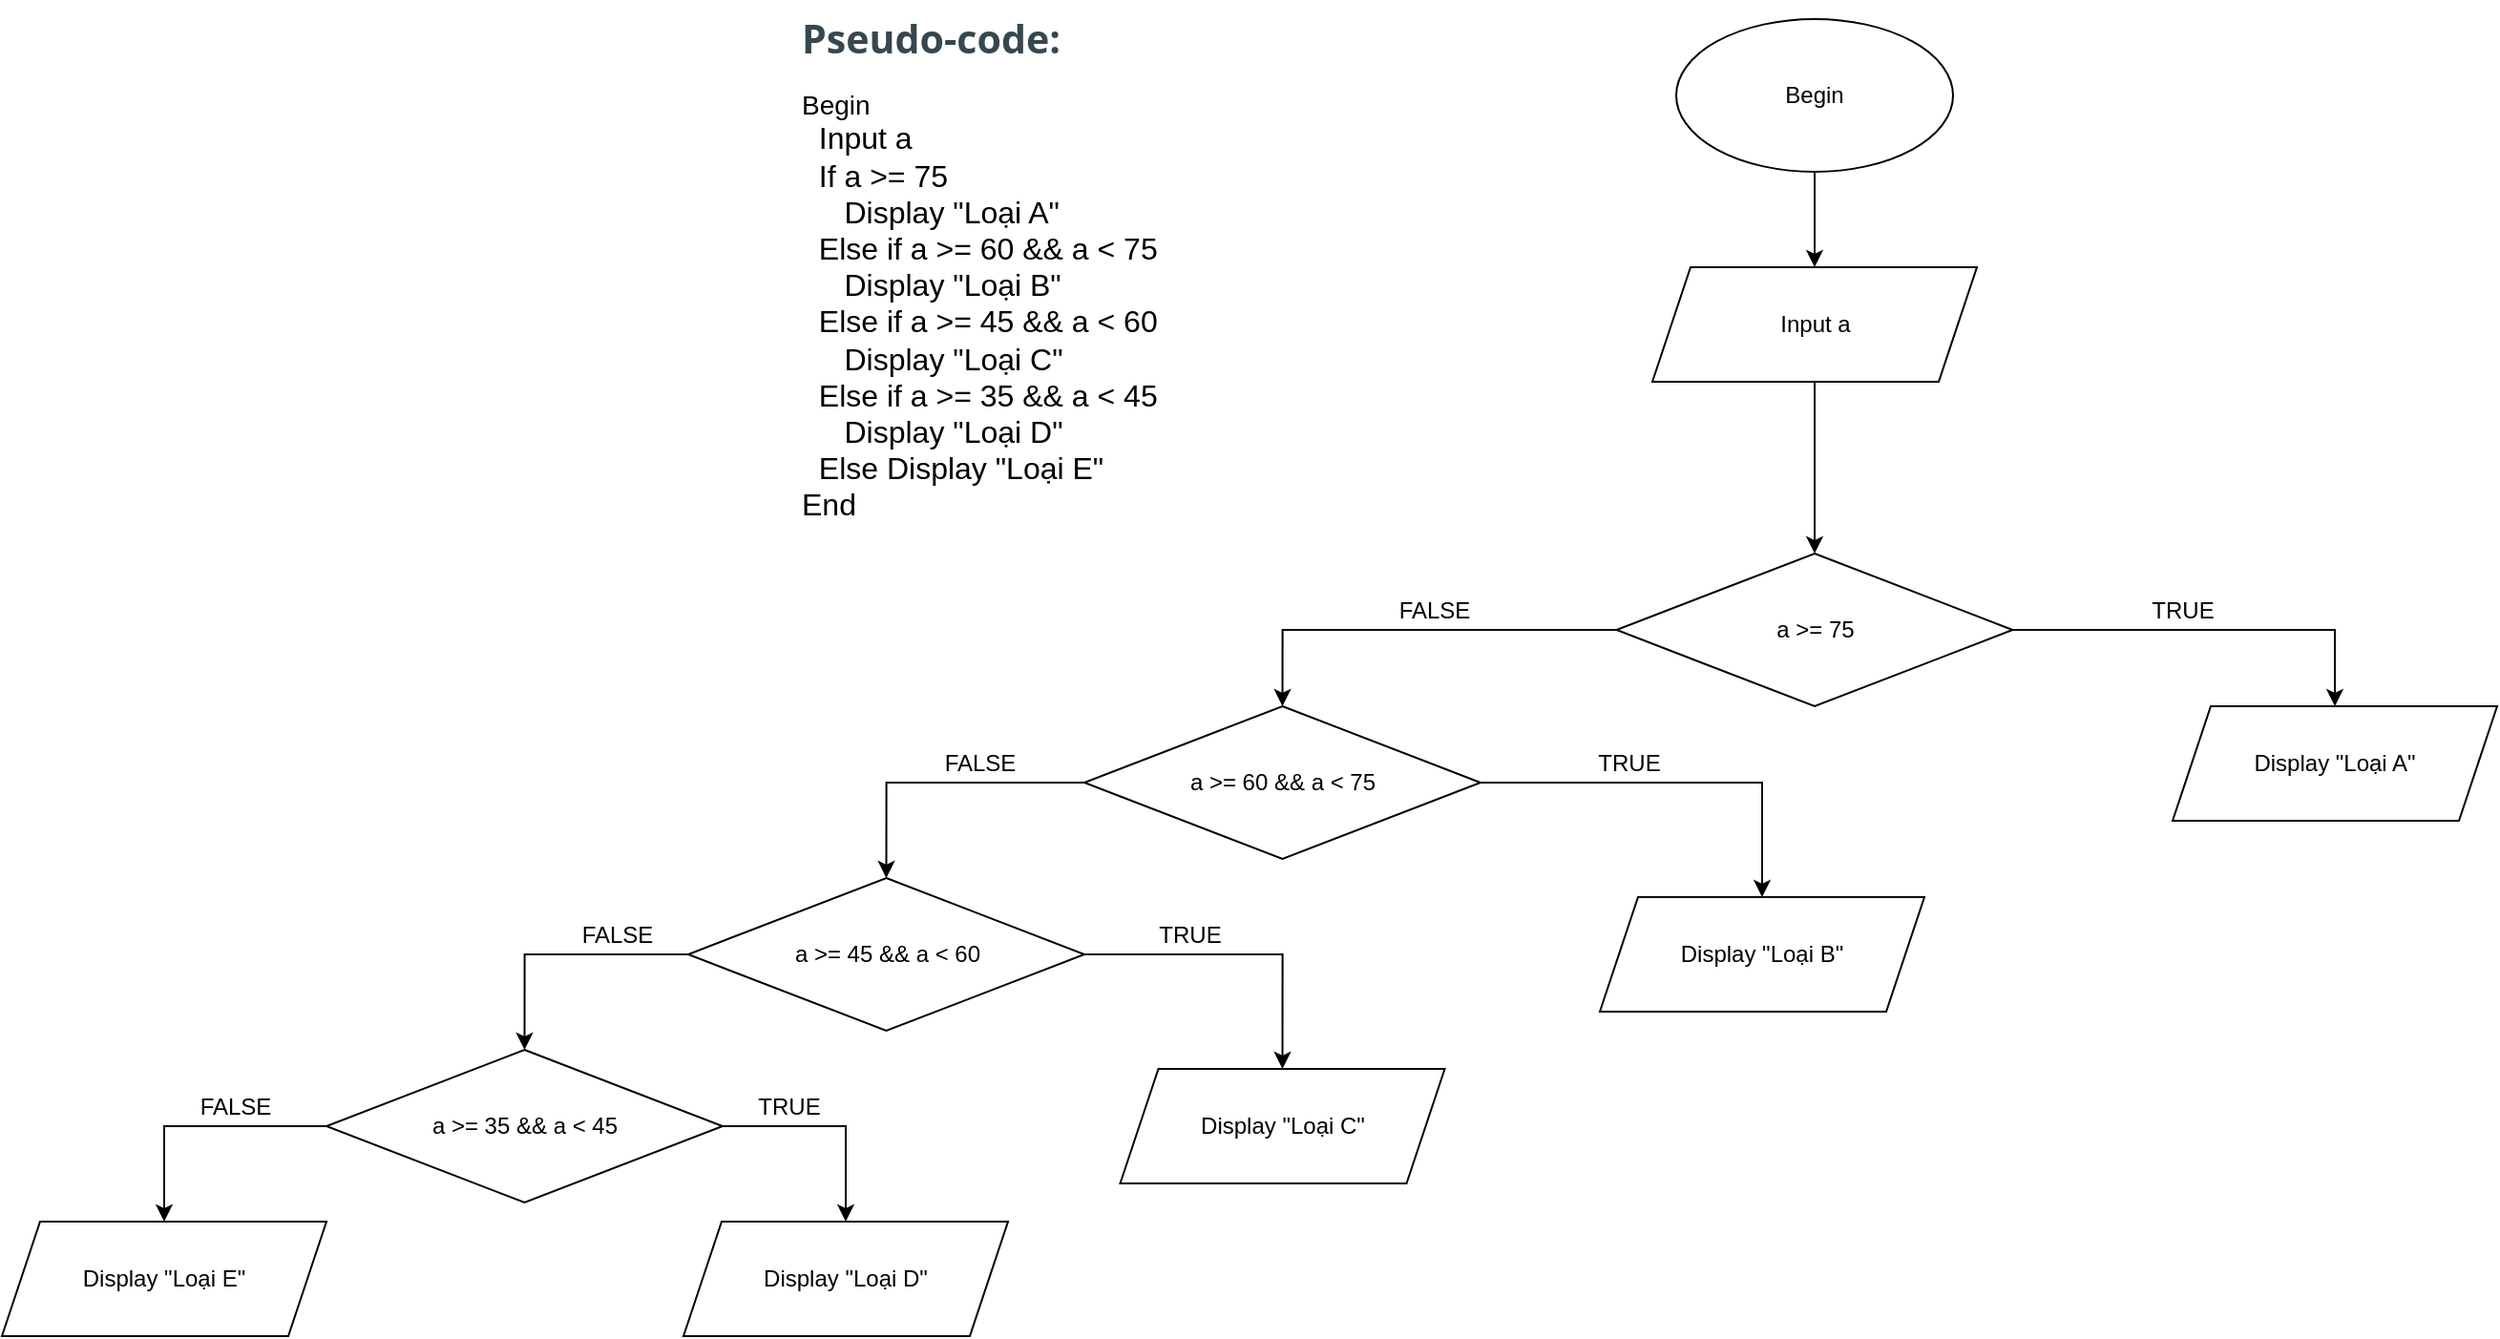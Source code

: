 <mxfile version="13.9.9" type="device"><diagram id="kqgBJsPO5yHkUpK_cUrj" name="Trang-1"><mxGraphModel dx="2313" dy="846" grid="1" gridSize="10" guides="1" tooltips="1" connect="1" arrows="1" fold="1" page="1" pageScale="1" pageWidth="850" pageHeight="1100" math="0" shadow="0"><root><mxCell id="0"/><mxCell id="1" parent="0"/><mxCell id="htaoLcDwxNmZjVVveTuf-2" value="&lt;div&gt;&lt;font style=&quot;font-size: 14px&quot;&gt;Begin&lt;/font&gt;&lt;/div&gt;&lt;div&gt;&lt;font size=&quot;3&quot;&gt;&lt;span&gt;&lt;/span&gt;&amp;nbsp; Input a&lt;/font&gt;&lt;/div&gt;&lt;div&gt;&lt;font size=&quot;3&quot;&gt;&lt;span&gt;&lt;/span&gt;&amp;nbsp; If a &amp;gt;= 75&lt;/font&gt;&lt;/div&gt;&lt;div&gt;&lt;font size=&quot;3&quot;&gt;&lt;span&gt;&lt;/span&gt;&amp;nbsp; &amp;nbsp; &amp;nbsp;Display &quot;Loại A&quot;&lt;/font&gt;&lt;/div&gt;&lt;div&gt;&lt;font size=&quot;3&quot;&gt;&lt;span&gt;&lt;/span&gt;&amp;nbsp; Else if a &amp;gt;= 60 &amp;amp;&amp;amp; a &amp;lt; 75&lt;/font&gt;&lt;/div&gt;&lt;div&gt;&lt;font size=&quot;3&quot;&gt;&lt;span&gt;&lt;/span&gt;&amp;nbsp; &amp;nbsp; &amp;nbsp;Display &quot;Loại B&quot;&lt;/font&gt;&lt;/div&gt;&lt;div&gt;&lt;font size=&quot;3&quot;&gt;&lt;span&gt;&lt;/span&gt;&amp;nbsp; Else if a &amp;gt;= 45 &amp;amp;&amp;amp; a &amp;lt; 60&lt;/font&gt;&lt;/div&gt;&lt;div&gt;&lt;font size=&quot;3&quot;&gt;&lt;span&gt;&lt;/span&gt;&amp;nbsp; &amp;nbsp; &amp;nbsp;Display &quot;Loại C&quot;&lt;/font&gt;&lt;/div&gt;&lt;div&gt;&lt;font size=&quot;3&quot;&gt;&lt;span&gt;&lt;/span&gt;&amp;nbsp; Else if a &amp;gt;= 35 &amp;amp;&amp;amp; a &amp;lt; 45&lt;/font&gt;&lt;/div&gt;&lt;div&gt;&lt;font size=&quot;3&quot;&gt;&lt;span&gt;&lt;/span&gt;&amp;nbsp; &amp;nbsp; &amp;nbsp;Display &quot;Loại D&quot;&lt;/font&gt;&lt;/div&gt;&lt;div&gt;&lt;font size=&quot;3&quot;&gt;&lt;span&gt;&lt;/span&gt;&amp;nbsp; Else Display &quot;Loại E&quot;&lt;/font&gt;&lt;/div&gt;&lt;div&gt;&lt;font size=&quot;3&quot;&gt;End&lt;/font&gt;&lt;/div&gt;" style="text;html=1;align=left;verticalAlign=middle;resizable=0;points=[];autosize=1;" vertex="1" parent="1"><mxGeometry x="40" y="90" width="200" height="180" as="geometry"/></mxCell><mxCell id="htaoLcDwxNmZjVVveTuf-3" value="&lt;h4 id=&quot;yui_3_17_2_1_1653982213211_51&quot; style=&quot;box-sizing: border-box ; margin-top: 0px ; margin-bottom: 0.5rem ; font-family: &amp;#34;open sans&amp;#34; ; line-height: 1.3 ; color: rgb(55 , 71 , 79) ; font-size: 1.286rem ; font-style: normal ; letter-spacing: normal ; text-align: left ; text-indent: 0px ; text-transform: none ; word-spacing: 0px ; background-color: rgb(255 , 255 , 255)&quot;&gt;&lt;span id=&quot;yui_3_17_2_1_1653982213211_50&quot; style=&quot;box-sizing: border-box&quot;&gt;Pseudo-code:&lt;/span&gt;&lt;/h4&gt;" style="text;whiteSpace=wrap;html=1;" vertex="1" parent="1"><mxGeometry x="40" y="20" width="140" height="50" as="geometry"/></mxCell><mxCell id="htaoLcDwxNmZjVVveTuf-6" style="edgeStyle=orthogonalEdgeStyle;rounded=0;orthogonalLoop=1;jettySize=auto;html=1;exitX=0.5;exitY=1;exitDx=0;exitDy=0;entryX=0.5;entryY=0;entryDx=0;entryDy=0;" edge="1" parent="1" source="htaoLcDwxNmZjVVveTuf-4" target="htaoLcDwxNmZjVVveTuf-5"><mxGeometry relative="1" as="geometry"/></mxCell><mxCell id="htaoLcDwxNmZjVVveTuf-4" value="Begin" style="ellipse;whiteSpace=wrap;html=1;" vertex="1" parent="1"><mxGeometry x="500" y="30" width="145" height="80" as="geometry"/></mxCell><mxCell id="htaoLcDwxNmZjVVveTuf-8" style="edgeStyle=orthogonalEdgeStyle;rounded=0;orthogonalLoop=1;jettySize=auto;html=1;exitX=0.5;exitY=1;exitDx=0;exitDy=0;entryX=0.5;entryY=0;entryDx=0;entryDy=0;" edge="1" parent="1" source="htaoLcDwxNmZjVVveTuf-5" target="htaoLcDwxNmZjVVveTuf-7"><mxGeometry relative="1" as="geometry"/></mxCell><mxCell id="htaoLcDwxNmZjVVveTuf-5" value="Input a" style="shape=parallelogram;perimeter=parallelogramPerimeter;whiteSpace=wrap;html=1;fixedSize=1;" vertex="1" parent="1"><mxGeometry x="487.5" y="160" width="170" height="60" as="geometry"/></mxCell><mxCell id="htaoLcDwxNmZjVVveTuf-10" style="edgeStyle=orthogonalEdgeStyle;rounded=0;orthogonalLoop=1;jettySize=auto;html=1;exitX=1;exitY=0.5;exitDx=0;exitDy=0;entryX=0.5;entryY=0;entryDx=0;entryDy=0;" edge="1" parent="1" source="htaoLcDwxNmZjVVveTuf-7" target="htaoLcDwxNmZjVVveTuf-9"><mxGeometry relative="1" as="geometry"/></mxCell><mxCell id="htaoLcDwxNmZjVVveTuf-15" style="edgeStyle=orthogonalEdgeStyle;rounded=0;orthogonalLoop=1;jettySize=auto;html=1;entryX=0.5;entryY=0;entryDx=0;entryDy=0;" edge="1" parent="1" source="htaoLcDwxNmZjVVveTuf-7" target="htaoLcDwxNmZjVVveTuf-13"><mxGeometry relative="1" as="geometry"/></mxCell><mxCell id="htaoLcDwxNmZjVVveTuf-7" value="a &amp;gt;= 75" style="rhombus;whiteSpace=wrap;html=1;" vertex="1" parent="1"><mxGeometry x="468.75" y="310" width="207.5" height="80" as="geometry"/></mxCell><mxCell id="htaoLcDwxNmZjVVveTuf-9" value="Display &quot;Loại A&quot;" style="shape=parallelogram;perimeter=parallelogramPerimeter;whiteSpace=wrap;html=1;fixedSize=1;" vertex="1" parent="1"><mxGeometry x="760" y="390" width="170" height="60" as="geometry"/></mxCell><mxCell id="htaoLcDwxNmZjVVveTuf-11" value="TRUE" style="text;html=1;align=center;verticalAlign=middle;resizable=0;points=[];autosize=1;" vertex="1" parent="1"><mxGeometry x="740" y="330" width="50" height="20" as="geometry"/></mxCell><mxCell id="htaoLcDwxNmZjVVveTuf-18" style="edgeStyle=orthogonalEdgeStyle;rounded=0;orthogonalLoop=1;jettySize=auto;html=1;exitX=1;exitY=0.5;exitDx=0;exitDy=0;entryX=0.5;entryY=0;entryDx=0;entryDy=0;" edge="1" parent="1" source="htaoLcDwxNmZjVVveTuf-13" target="htaoLcDwxNmZjVVveTuf-17"><mxGeometry relative="1" as="geometry"/></mxCell><mxCell id="htaoLcDwxNmZjVVveTuf-20" style="edgeStyle=orthogonalEdgeStyle;rounded=0;orthogonalLoop=1;jettySize=auto;html=1;exitX=0;exitY=0.5;exitDx=0;exitDy=0;entryX=0.5;entryY=0;entryDx=0;entryDy=0;" edge="1" parent="1" source="htaoLcDwxNmZjVVveTuf-13" target="htaoLcDwxNmZjVVveTuf-19"><mxGeometry relative="1" as="geometry"/></mxCell><mxCell id="htaoLcDwxNmZjVVveTuf-13" value="a &amp;gt;= 60 &amp;amp;&amp;amp; a &amp;lt; 75" style="rhombus;whiteSpace=wrap;html=1;" vertex="1" parent="1"><mxGeometry x="190" y="390" width="207.5" height="80" as="geometry"/></mxCell><mxCell id="htaoLcDwxNmZjVVveTuf-16" value="FALSE" style="text;html=1;align=center;verticalAlign=middle;resizable=0;points=[];autosize=1;" vertex="1" parent="1"><mxGeometry x="347.5" y="330" width="50" height="20" as="geometry"/></mxCell><mxCell id="htaoLcDwxNmZjVVveTuf-17" value="Display &quot;Loại B&quot;" style="shape=parallelogram;perimeter=parallelogramPerimeter;whiteSpace=wrap;html=1;fixedSize=1;" vertex="1" parent="1"><mxGeometry x="460" y="490" width="170" height="60" as="geometry"/></mxCell><mxCell id="htaoLcDwxNmZjVVveTuf-24" style="edgeStyle=orthogonalEdgeStyle;rounded=0;orthogonalLoop=1;jettySize=auto;html=1;exitX=1;exitY=0.5;exitDx=0;exitDy=0;entryX=0.5;entryY=0;entryDx=0;entryDy=0;" edge="1" parent="1" source="htaoLcDwxNmZjVVveTuf-19" target="htaoLcDwxNmZjVVveTuf-23"><mxGeometry relative="1" as="geometry"/></mxCell><mxCell id="htaoLcDwxNmZjVVveTuf-30" style="edgeStyle=orthogonalEdgeStyle;rounded=0;orthogonalLoop=1;jettySize=auto;html=1;exitX=0;exitY=0.5;exitDx=0;exitDy=0;entryX=0.5;entryY=0;entryDx=0;entryDy=0;" edge="1" parent="1" source="htaoLcDwxNmZjVVveTuf-19" target="htaoLcDwxNmZjVVveTuf-29"><mxGeometry relative="1" as="geometry"/></mxCell><mxCell id="htaoLcDwxNmZjVVveTuf-19" value="a &amp;gt;= 45 &amp;amp;&amp;amp; a &amp;lt; 60" style="rhombus;whiteSpace=wrap;html=1;" vertex="1" parent="1"><mxGeometry x="-17.5" y="480" width="207.5" height="80" as="geometry"/></mxCell><mxCell id="htaoLcDwxNmZjVVveTuf-21" value="TRUE" style="text;html=1;align=center;verticalAlign=middle;resizable=0;points=[];autosize=1;" vertex="1" parent="1"><mxGeometry x="450" y="410" width="50" height="20" as="geometry"/></mxCell><mxCell id="htaoLcDwxNmZjVVveTuf-22" value="FALSE" style="text;html=1;align=center;verticalAlign=middle;resizable=0;points=[];autosize=1;" vertex="1" parent="1"><mxGeometry x="110" y="410" width="50" height="20" as="geometry"/></mxCell><mxCell id="htaoLcDwxNmZjVVveTuf-23" value="Display &quot;Loại C&quot;" style="shape=parallelogram;perimeter=parallelogramPerimeter;whiteSpace=wrap;html=1;fixedSize=1;" vertex="1" parent="1"><mxGeometry x="208.75" y="580" width="170" height="60" as="geometry"/></mxCell><mxCell id="htaoLcDwxNmZjVVveTuf-25" value="TRUE" style="text;html=1;align=center;verticalAlign=middle;resizable=0;points=[];autosize=1;" vertex="1" parent="1"><mxGeometry x="220" y="500" width="50" height="20" as="geometry"/></mxCell><mxCell id="htaoLcDwxNmZjVVveTuf-32" style="edgeStyle=orthogonalEdgeStyle;rounded=0;orthogonalLoop=1;jettySize=auto;html=1;exitX=1;exitY=0.5;exitDx=0;exitDy=0;entryX=0.5;entryY=0;entryDx=0;entryDy=0;" edge="1" parent="1" source="htaoLcDwxNmZjVVveTuf-29" target="htaoLcDwxNmZjVVveTuf-31"><mxGeometry relative="1" as="geometry"/></mxCell><mxCell id="htaoLcDwxNmZjVVveTuf-37" style="edgeStyle=orthogonalEdgeStyle;rounded=0;orthogonalLoop=1;jettySize=auto;html=1;exitX=0;exitY=0.5;exitDx=0;exitDy=0;entryX=0.5;entryY=0;entryDx=0;entryDy=0;" edge="1" parent="1" source="htaoLcDwxNmZjVVveTuf-29" target="htaoLcDwxNmZjVVveTuf-36"><mxGeometry relative="1" as="geometry"/></mxCell><mxCell id="htaoLcDwxNmZjVVveTuf-29" value="a &amp;gt;= 35 &amp;amp;&amp;amp; a &amp;lt; 45" style="rhombus;whiteSpace=wrap;html=1;" vertex="1" parent="1"><mxGeometry x="-207" y="570" width="207.5" height="80" as="geometry"/></mxCell><mxCell id="htaoLcDwxNmZjVVveTuf-31" value="Display &quot;Loại D&quot;" style="shape=parallelogram;perimeter=parallelogramPerimeter;whiteSpace=wrap;html=1;fixedSize=1;" vertex="1" parent="1"><mxGeometry x="-20" y="660" width="170" height="60" as="geometry"/></mxCell><mxCell id="htaoLcDwxNmZjVVveTuf-33" value="TRUE" style="text;html=1;align=center;verticalAlign=middle;resizable=0;points=[];autosize=1;" vertex="1" parent="1"><mxGeometry x="10" y="590" width="50" height="20" as="geometry"/></mxCell><mxCell id="htaoLcDwxNmZjVVveTuf-35" value="FALSE" style="text;html=1;align=center;verticalAlign=middle;resizable=0;points=[];autosize=1;" vertex="1" parent="1"><mxGeometry x="-80" y="500" width="50" height="20" as="geometry"/></mxCell><mxCell id="htaoLcDwxNmZjVVveTuf-36" value="Display &quot;Loại E&quot;" style="shape=parallelogram;perimeter=parallelogramPerimeter;whiteSpace=wrap;html=1;fixedSize=1;" vertex="1" parent="1"><mxGeometry x="-377" y="660" width="170" height="60" as="geometry"/></mxCell><mxCell id="htaoLcDwxNmZjVVveTuf-38" value="FALSE" style="text;html=1;align=center;verticalAlign=middle;resizable=0;points=[];autosize=1;" vertex="1" parent="1"><mxGeometry x="-280" y="590" width="50" height="20" as="geometry"/></mxCell></root></mxGraphModel></diagram></mxfile>
